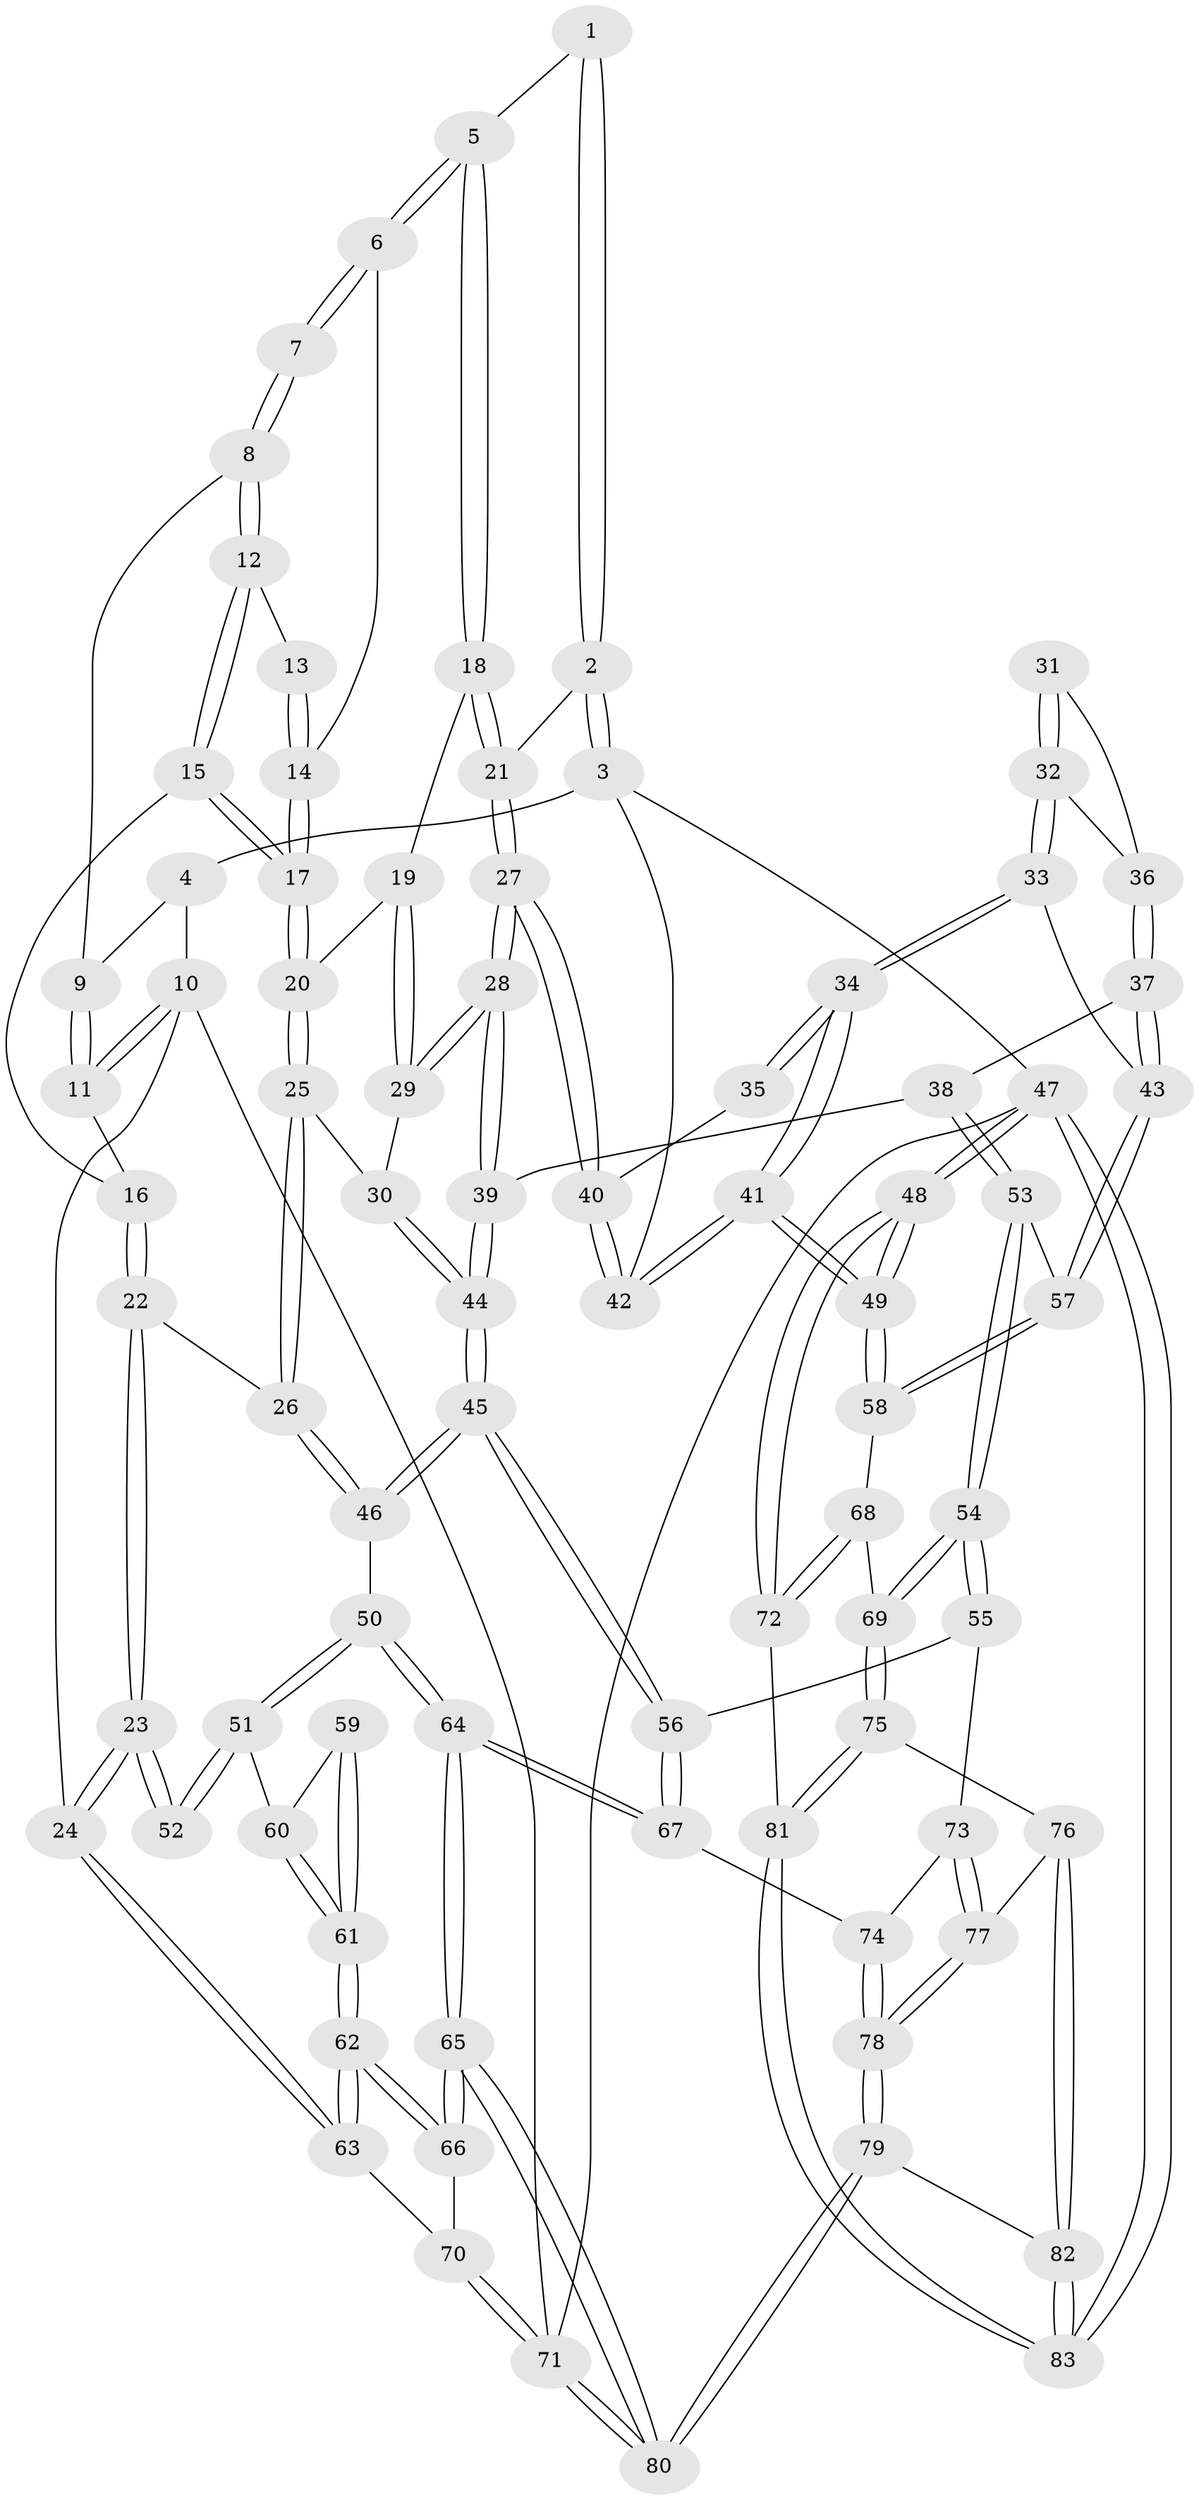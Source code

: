 // Generated by graph-tools (version 1.1) at 2025/11/02/27/25 16:11:56]
// undirected, 83 vertices, 204 edges
graph export_dot {
graph [start="1"]
  node [color=gray90,style=filled];
  1 [pos="+0.5925777018832068+0"];
  2 [pos="+1+0"];
  3 [pos="+1+0"];
  4 [pos="+0.23640638367323433+0"];
  5 [pos="+0.5036632771084223+0.12596732041205536"];
  6 [pos="+0.42231181765935555+0.11680076282335893"];
  7 [pos="+0.4038714605412085+0.10637269579491296"];
  8 [pos="+0.2628220663463208+0.008944259049352244"];
  9 [pos="+0.23226135951545546+0"];
  10 [pos="+0+0.25933289289507744"];
  11 [pos="+0.06804012226967912+0.20229022700864382"];
  12 [pos="+0.27314967222496284+0.07071535097489437"];
  13 [pos="+0.3387395953965895+0.13133927747323065"];
  14 [pos="+0.3584073380453042+0.15808008222837686"];
  15 [pos="+0.26362826493428476+0.2312929054911626"];
  16 [pos="+0.17308575786919103+0.2511447885854081"];
  17 [pos="+0.3293660663012657+0.2595386478426776"];
  18 [pos="+0.5145238435449987+0.2114986831030349"];
  19 [pos="+0.3972799290437296+0.30035244248199183"];
  20 [pos="+0.38642416254077844+0.30702492263680026"];
  21 [pos="+0.6879901572504694+0.299294122298545"];
  22 [pos="+0.19374785115192344+0.4505306716383921"];
  23 [pos="+0+0.5471883924101124"];
  24 [pos="+0+0.5456117238550768"];
  25 [pos="+0.3728472194751183+0.4065394991144609"];
  26 [pos="+0.31849083380591514+0.46492424734242205"];
  27 [pos="+0.6933053145087147+0.33122135302087097"];
  28 [pos="+0.6590452088706329+0.4225089907145722"];
  29 [pos="+0.65305330070198+0.42249029200853583"];
  30 [pos="+0.46061640580364344+0.43821650529357736"];
  31 [pos="+0.813695788719008+0.3848916392464611"];
  32 [pos="+0.8863612905233279+0.46472478794280464"];
  33 [pos="+0.9855260307445957+0.5239540859432986"];
  34 [pos="+1+0.44755768930743756"];
  35 [pos="+0.810302261651462+0.3773530356298578"];
  36 [pos="+0.8332272188238508+0.44646060170487684"];
  37 [pos="+0.8105934764759665+0.5381172500773781"];
  38 [pos="+0.722206343085979+0.5304158961635712"];
  39 [pos="+0.6694241635014437+0.491712001106337"];
  40 [pos="+0.7774305944937184+0.3551541672533028"];
  41 [pos="+1+0.43115461807381084"];
  42 [pos="+1+0.16733486671094244"];
  43 [pos="+0.9142730254059156+0.5700412776318654"];
  44 [pos="+0.5360933257298857+0.6392630993807169"];
  45 [pos="+0.526798609300318+0.6570785067264331"];
  46 [pos="+0.3594165730765348+0.6412682451261701"];
  47 [pos="+1+1"];
  48 [pos="+1+1"];
  49 [pos="+1+0.7749980890209185"];
  50 [pos="+0.3448359590561757+0.6567317765339774"];
  51 [pos="+0.3094936692537623+0.6635733815198869"];
  52 [pos="+0.008819650275225195+0.5615364584255402"];
  53 [pos="+0.7504484386409118+0.7078605020426753"];
  54 [pos="+0.7307014103986964+0.784676778517999"];
  55 [pos="+0.6871354670062044+0.7735545661761026"];
  56 [pos="+0.5560508449155386+0.7105425272718178"];
  57 [pos="+0.9098800357446178+0.5849774185935416"];
  58 [pos="+0.9194380619652897+0.7413853923816147"];
  59 [pos="+0.13052185232603256+0.6947342462536987"];
  60 [pos="+0.2671184026948963+0.6951684891307225"];
  61 [pos="+0.17966031465658683+0.7935625577238219"];
  62 [pos="+0.16907968504718895+0.8559119065642302"];
  63 [pos="+0+0.5724911047488704"];
  64 [pos="+0.34677195284149637+0.9169777031531423"];
  65 [pos="+0.22180001323088272+1"];
  66 [pos="+0.19291362800418718+1"];
  67 [pos="+0.483533583391907+0.8516503705809182"];
  68 [pos="+0.870739748213157+0.7859507375723833"];
  69 [pos="+0.7388659940013108+0.7940393356049502"];
  70 [pos="+0+0.6083327083858486"];
  71 [pos="+0+1"];
  72 [pos="+0.9460847923675557+0.9018754226682815"];
  73 [pos="+0.5733631783970513+0.8908743380604204"];
  74 [pos="+0.5362390625449922+0.8899057375094053"];
  75 [pos="+0.7375922161918258+0.8671566519310066"];
  76 [pos="+0.7115144559556433+0.9039153638824817"];
  77 [pos="+0.6152323214208336+0.9273008925587987"];
  78 [pos="+0.5559076510081477+1"];
  79 [pos="+0.5224215524426399+1"];
  80 [pos="+0.20134236406285935+1"];
  81 [pos="+0.8069180810867337+0.9369453602448612"];
  82 [pos="+0.6435546503027151+1"];
  83 [pos="+0.9511790530783367+1"];
  1 -- 2;
  1 -- 2;
  1 -- 5;
  2 -- 3;
  2 -- 3;
  2 -- 21;
  3 -- 4;
  3 -- 42;
  3 -- 47;
  4 -- 9;
  4 -- 10;
  5 -- 6;
  5 -- 6;
  5 -- 18;
  5 -- 18;
  6 -- 7;
  6 -- 7;
  6 -- 14;
  7 -- 8;
  7 -- 8;
  8 -- 9;
  8 -- 12;
  8 -- 12;
  9 -- 11;
  9 -- 11;
  10 -- 11;
  10 -- 11;
  10 -- 24;
  10 -- 71;
  11 -- 16;
  12 -- 13;
  12 -- 15;
  12 -- 15;
  13 -- 14;
  13 -- 14;
  14 -- 17;
  14 -- 17;
  15 -- 16;
  15 -- 17;
  15 -- 17;
  16 -- 22;
  16 -- 22;
  17 -- 20;
  17 -- 20;
  18 -- 19;
  18 -- 21;
  18 -- 21;
  19 -- 20;
  19 -- 29;
  19 -- 29;
  20 -- 25;
  20 -- 25;
  21 -- 27;
  21 -- 27;
  22 -- 23;
  22 -- 23;
  22 -- 26;
  23 -- 24;
  23 -- 24;
  23 -- 52;
  23 -- 52;
  24 -- 63;
  24 -- 63;
  25 -- 26;
  25 -- 26;
  25 -- 30;
  26 -- 46;
  26 -- 46;
  27 -- 28;
  27 -- 28;
  27 -- 40;
  27 -- 40;
  28 -- 29;
  28 -- 29;
  28 -- 39;
  28 -- 39;
  29 -- 30;
  30 -- 44;
  30 -- 44;
  31 -- 32;
  31 -- 32;
  31 -- 36;
  32 -- 33;
  32 -- 33;
  32 -- 36;
  33 -- 34;
  33 -- 34;
  33 -- 43;
  34 -- 35;
  34 -- 35;
  34 -- 41;
  34 -- 41;
  35 -- 40;
  36 -- 37;
  36 -- 37;
  37 -- 38;
  37 -- 43;
  37 -- 43;
  38 -- 39;
  38 -- 53;
  38 -- 53;
  39 -- 44;
  39 -- 44;
  40 -- 42;
  40 -- 42;
  41 -- 42;
  41 -- 42;
  41 -- 49;
  41 -- 49;
  43 -- 57;
  43 -- 57;
  44 -- 45;
  44 -- 45;
  45 -- 46;
  45 -- 46;
  45 -- 56;
  45 -- 56;
  46 -- 50;
  47 -- 48;
  47 -- 48;
  47 -- 83;
  47 -- 83;
  47 -- 71;
  48 -- 49;
  48 -- 49;
  48 -- 72;
  48 -- 72;
  49 -- 58;
  49 -- 58;
  50 -- 51;
  50 -- 51;
  50 -- 64;
  50 -- 64;
  51 -- 52;
  51 -- 52;
  51 -- 60;
  53 -- 54;
  53 -- 54;
  53 -- 57;
  54 -- 55;
  54 -- 55;
  54 -- 69;
  54 -- 69;
  55 -- 56;
  55 -- 73;
  56 -- 67;
  56 -- 67;
  57 -- 58;
  57 -- 58;
  58 -- 68;
  59 -- 60;
  59 -- 61;
  59 -- 61;
  60 -- 61;
  60 -- 61;
  61 -- 62;
  61 -- 62;
  62 -- 63;
  62 -- 63;
  62 -- 66;
  62 -- 66;
  63 -- 70;
  64 -- 65;
  64 -- 65;
  64 -- 67;
  64 -- 67;
  65 -- 66;
  65 -- 66;
  65 -- 80;
  65 -- 80;
  66 -- 70;
  67 -- 74;
  68 -- 69;
  68 -- 72;
  68 -- 72;
  69 -- 75;
  69 -- 75;
  70 -- 71;
  70 -- 71;
  71 -- 80;
  71 -- 80;
  72 -- 81;
  73 -- 74;
  73 -- 77;
  73 -- 77;
  74 -- 78;
  74 -- 78;
  75 -- 76;
  75 -- 81;
  75 -- 81;
  76 -- 77;
  76 -- 82;
  76 -- 82;
  77 -- 78;
  77 -- 78;
  78 -- 79;
  78 -- 79;
  79 -- 80;
  79 -- 80;
  79 -- 82;
  81 -- 83;
  81 -- 83;
  82 -- 83;
  82 -- 83;
}
